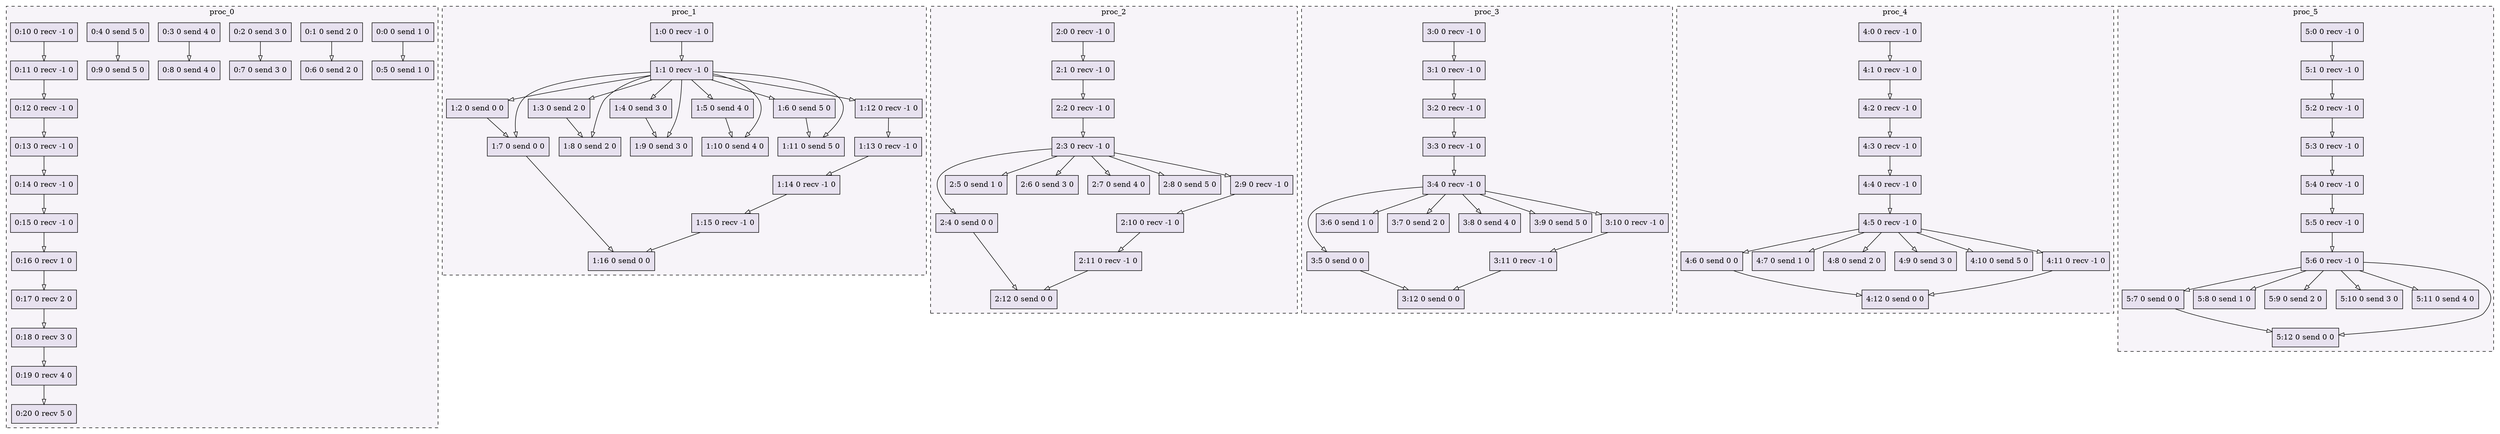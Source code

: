 digraph{node[shape=record style=filled colorscheme=purd9 fillcolor=2];subgraph cluster0{style=dashed;colorscheme=purd9;bgcolor=1;edge[arrowhead=empty];label=proc_0;0[label="0:0 0 send 1 0"];1[label="0:1 0 send 2 0"];2[label="0:2 0 send 3 0"];3[label="0:3 0 send 4 0"];4[label="0:4 0 send 5 0"];5[label="0:5 0 send 1 0"];6[label="0:6 0 send 2 0"];7[label="0:7 0 send 3 0"];8[label="0:8 0 send 4 0"];9[label="0:9 0 send 5 0"];10[label="0:10 0 recv -1 0"];11[label="0:11 0 recv -1 0"];12[label="0:12 0 recv -1 0"];13[label="0:13 0 recv -1 0"];14[label="0:14 0 recv -1 0"];15[label="0:15 0 recv -1 0"];16[label="0:16 0 recv 1 0"];17[label="0:17 0 recv 2 0"];18[label="0:18 0 recv 3 0"];19[label="0:19 0 recv 4 0"];20[label="0:20 0 recv 5 0"];0->5;1->6;2->7;3->8;4->9;10->11;11->12;12->13;13->14;14->15;15->16;16->17;17->18;18->19;19->20;}subgraph cluster1{style=dashed;colorscheme=purd9;bgcolor=1;edge[arrowhead=empty];label=proc_1;21[label="1:0 0 recv -1 0"];22[label="1:1 0 recv -1 0"];23[label="1:2 0 send 0 0"];24[label="1:3 0 send 2 0"];25[label="1:4 0 send 3 0"];26[label="1:5 0 send 4 0"];27[label="1:6 0 send 5 0"];28[label="1:7 0 send 0 0"];29[label="1:8 0 send 2 0"];30[label="1:9 0 send 3 0"];31[label="1:10 0 send 4 0"];32[label="1:11 0 send 5 0"];33[label="1:12 0 recv -1 0"];34[label="1:13 0 recv -1 0"];35[label="1:14 0 recv -1 0"];36[label="1:15 0 recv -1 0"];37[label="1:16 0 send 0 0"];21->22;22->23;22->24;22->25;22->26;22->27;23->28;22->28;24->29;22->29;25->30;22->30;26->31;22->31;27->32;22->32;22->33;33->34;34->35;35->36;36->37;28->37;}subgraph cluster2{style=dashed;colorscheme=purd9;bgcolor=1;edge[arrowhead=empty];label=proc_2;38[label="2:0 0 recv -1 0"];39[label="2:1 0 recv -1 0"];40[label="2:2 0 recv -1 0"];41[label="2:3 0 recv -1 0"];42[label="2:4 0 send 0 0"];43[label="2:5 0 send 1 0"];44[label="2:6 0 send 3 0"];45[label="2:7 0 send 4 0"];46[label="2:8 0 send 5 0"];47[label="2:9 0 recv -1 0"];48[label="2:10 0 recv -1 0"];49[label="2:11 0 recv -1 0"];50[label="2:12 0 send 0 0"];38->39;39->40;40->41;41->42;41->43;41->44;41->45;41->46;41->47;47->48;48->49;49->50;42->50;}subgraph cluster3{style=dashed;colorscheme=purd9;bgcolor=1;edge[arrowhead=empty];label=proc_3;51[label="3:0 0 recv -1 0"];52[label="3:1 0 recv -1 0"];53[label="3:2 0 recv -1 0"];54[label="3:3 0 recv -1 0"];55[label="3:4 0 recv -1 0"];56[label="3:5 0 send 0 0"];57[label="3:6 0 send 1 0"];58[label="3:7 0 send 2 0"];59[label="3:8 0 send 4 0"];60[label="3:9 0 send 5 0"];61[label="3:10 0 recv -1 0"];62[label="3:11 0 recv -1 0"];63[label="3:12 0 send 0 0"];51->52;52->53;53->54;54->55;55->56;55->57;55->58;55->59;55->60;55->61;61->62;62->63;56->63;}subgraph cluster4{style=dashed;colorscheme=purd9;bgcolor=1;edge[arrowhead=empty];label=proc_4;64[label="4:0 0 recv -1 0"];65[label="4:1 0 recv -1 0"];66[label="4:2 0 recv -1 0"];67[label="4:3 0 recv -1 0"];68[label="4:4 0 recv -1 0"];69[label="4:5 0 recv -1 0"];70[label="4:6 0 send 0 0"];71[label="4:7 0 send 1 0"];72[label="4:8 0 send 2 0"];73[label="4:9 0 send 3 0"];74[label="4:10 0 send 5 0"];75[label="4:11 0 recv -1 0"];76[label="4:12 0 send 0 0"];64->65;65->66;66->67;67->68;68->69;69->70;69->71;69->72;69->73;69->74;69->75;75->76;70->76;}subgraph cluster5{style=dashed;colorscheme=purd9;bgcolor=1;edge[arrowhead=empty];label=proc_5;77[label="5:0 0 recv -1 0"];78[label="5:1 0 recv -1 0"];79[label="5:2 0 recv -1 0"];80[label="5:3 0 recv -1 0"];81[label="5:4 0 recv -1 0"];82[label="5:5 0 recv -1 0"];83[label="5:6 0 recv -1 0"];84[label="5:7 0 send 0 0"];85[label="5:8 0 send 1 0"];86[label="5:9 0 send 2 0"];87[label="5:10 0 send 3 0"];88[label="5:11 0 send 4 0"];89[label="5:12 0 send 0 0"];77->78;78->79;79->80;80->81;81->82;82->83;83->84;83->85;83->86;83->87;83->88;84->89;83->89;}}